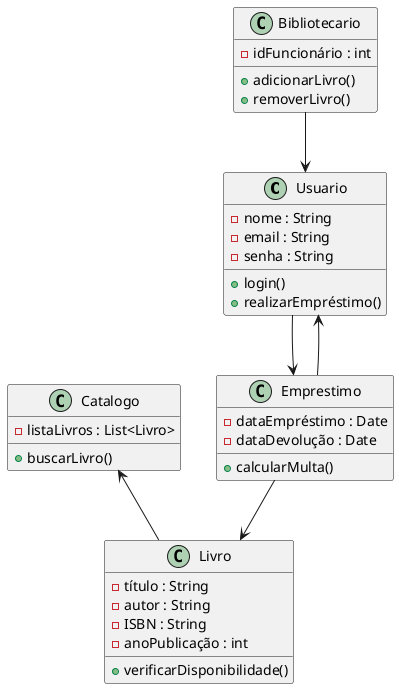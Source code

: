 @startuml
class Usuario {
    - nome : String
    - email : String
    - senha : String
    + login()
    + realizarEmpréstimo()
}

class Livro {
    - título : String
    - autor : String
    - ISBN : String
    - anoPublicação : int
    + verificarDisponibilidade()
}

class Emprestimo {
    - dataEmpréstimo : Date
    - dataDevolução : Date
    + calcularMulta()
}

class Bibliotecario {
    - idFuncionário : int
    + adicionarLivro()
    + removerLivro()
}

class Catalogo {
    - listaLivros : List<Livro>
    + buscarLivro()
}

Usuario --> Emprestimo 
Emprestimo --> Livro 
Emprestimo --> Usuario 
Bibliotecario --> Usuario
Catalogo <-- Livro 
@enduml
